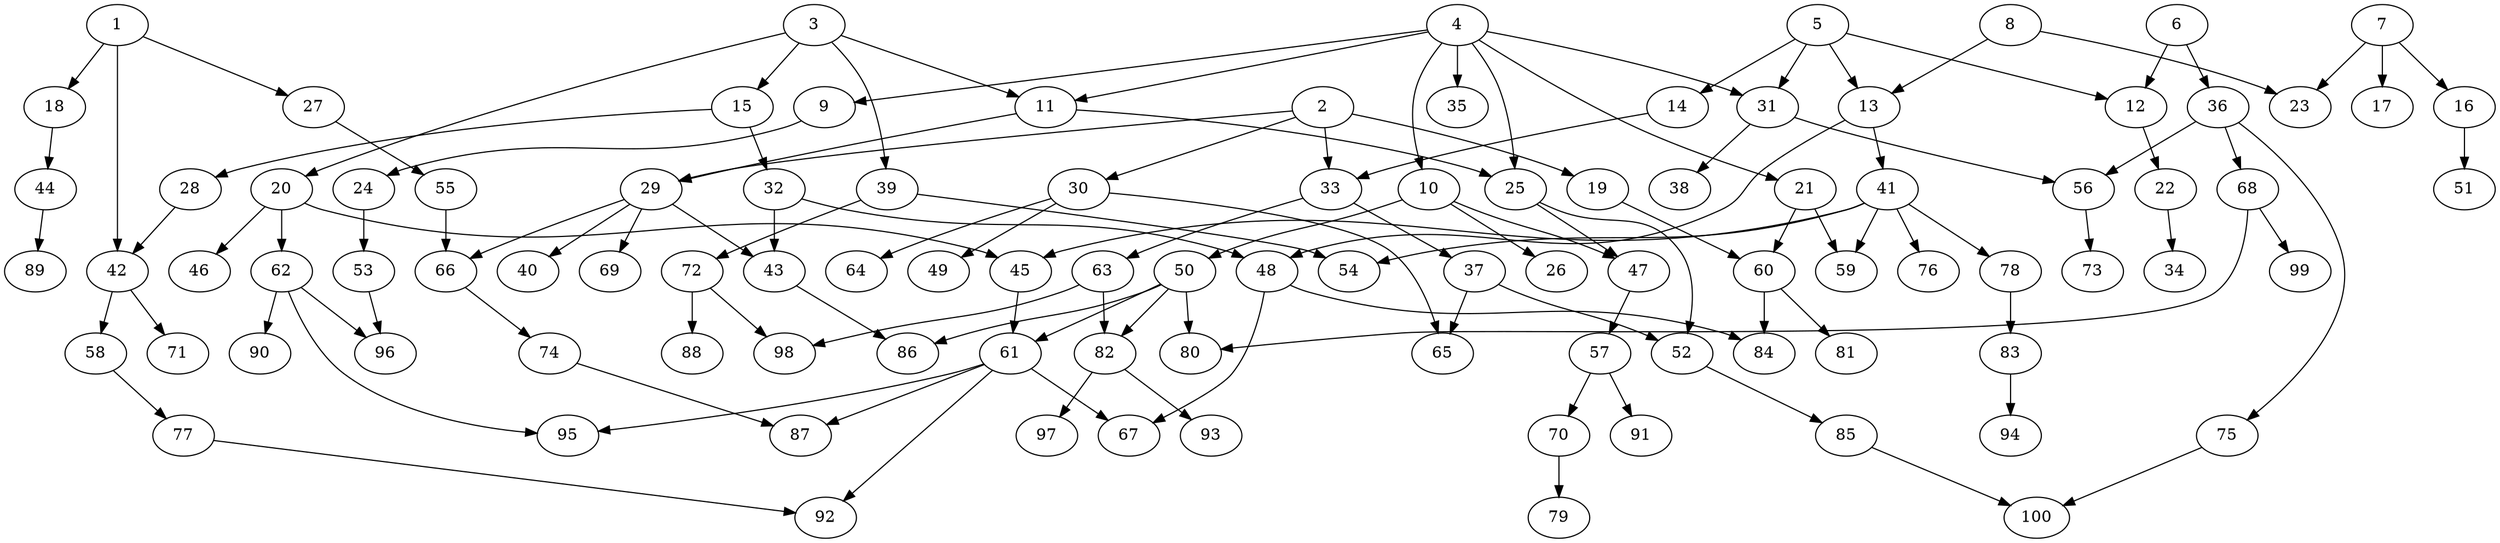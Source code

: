 // DAG automatically generated by daggen at Fri Aug  4 16:35:14 2017
// ./daggen --dot -n 100 --fat 0.5 --regular 0.8 --density 0.2 --jump 4 
digraph G {
  1 [size="4014", alpha="0.18"]
  1 -> 18 [size ="134"]
  1 -> 27 [size ="134"]
  1 -> 42 [size ="134"]
  2 [size="1382", alpha="0.04"]
  2 -> 19 [size ="34"]
  2 -> 29 [size ="34"]
  2 -> 30 [size ="34"]
  2 -> 33 [size ="34"]
  3 [size="8590", alpha="0.07"]
  3 -> 11 [size ="34"]
  3 -> 15 [size ="34"]
  3 -> 20 [size ="34"]
  3 -> 39 [size ="34"]
  4 [size="1788", alpha="0.06"]
  4 -> 9 [size ="134"]
  4 -> 10 [size ="134"]
  4 -> 11 [size ="134"]
  4 -> 21 [size ="134"]
  4 -> 25 [size ="134"]
  4 -> 31 [size ="134"]
  4 -> 35 [size ="134"]
  5 [size="2433", alpha="0.05"]
  5 -> 12 [size ="134"]
  5 -> 13 [size ="134"]
  5 -> 14 [size ="134"]
  5 -> 31 [size ="134"]
  6 [size="31258", alpha="0.16"]
  6 -> 12 [size ="34"]
  6 -> 36 [size ="34"]
  7 [size="24942", alpha="0.19"]
  7 -> 16 [size ="839"]
  7 -> 17 [size ="839"]
  7 -> 23 [size ="839"]
  8 [size="134218", alpha="0.08"]
  8 -> 13 [size ="210"]
  8 -> 23 [size ="210"]
  9 [size="96957", alpha="0.04"]
  9 -> 24 [size ="134"]
  10 [size="1073742", alpha="0.05"]
  10 -> 26 [size ="839"]
  10 -> 47 [size ="839"]
  10 -> 50 [size ="839"]
  11 [size="456555", alpha="0.15"]
  11 -> 25 [size ="411"]
  11 -> 29 [size ="411"]
  12 [size="35863", alpha="0.07"]
  12 -> 22 [size ="679"]
  13 [size="510040", alpha="0.12"]
  13 -> 41 [size ="411"]
  13 -> 48 [size ="411"]
  14 [size="52309", alpha="0.18"]
  14 -> 33 [size ="839"]
  15 [size="134218", alpha="0.03"]
  15 -> 28 [size ="210"]
  15 -> 32 [size ="210"]
  16 [size="80936", alpha="0.13"]
  16 -> 51 [size ="134"]
  17 [size="368293", alpha="0.07"]
  18 [size="329340", alpha="0.13"]
  18 -> 44 [size ="411"]
  19 [size="276818", alpha="0.09"]
  19 -> 60 [size ="537"]
  20 [size="8937", alpha="0.06"]
  20 -> 45 [size ="411"]
  20 -> 46 [size ="411"]
  20 -> 62 [size ="411"]
  21 [size="2858", alpha="0.19"]
  21 -> 59 [size ="134"]
  21 -> 60 [size ="134"]
  22 [size="13745", alpha="0.14"]
  22 -> 34 [size ="679"]
  23 [size="23667", alpha="0.02"]
  24 [size="134218", alpha="0.04"]
  24 -> 53 [size ="210"]
  25 [size="2809", alpha="0.08"]
  25 -> 47 [size ="75"]
  25 -> 52 [size ="75"]
  26 [size="368293", alpha="0.18"]
  27 [size="64752", alpha="0.10"]
  27 -> 55 [size ="134"]
  28 [size="171434", alpha="0.14"]
  28 -> 42 [size ="302"]
  29 [size="134218", alpha="0.04"]
  29 -> 40 [size ="210"]
  29 -> 43 [size ="210"]
  29 -> 66 [size ="210"]
  29 -> 69 [size ="210"]
  30 [size="134218", alpha="0.19"]
  30 -> 49 [size ="210"]
  30 -> 64 [size ="210"]
  30 -> 65 [size ="210"]
  31 [size="33103", alpha="0.14"]
  31 -> 38 [size ="537"]
  31 -> 56 [size ="537"]
  32 [size="30796", alpha="0.16"]
  32 -> 43 [size ="679"]
  32 -> 48 [size ="679"]
  33 [size="22476", alpha="0.15"]
  33 -> 37 [size ="537"]
  33 -> 63 [size ="537"]
  34 [size="39273", alpha="0.17"]
  35 [size="120828", alpha="0.11"]
  36 [size="4305", alpha="0.06"]
  36 -> 56 [size ="75"]
  36 -> 68 [size ="75"]
  36 -> 75 [size ="75"]
  37 [size="336", alpha="0.02"]
  37 -> 52 [size ="34"]
  37 -> 65 [size ="34"]
  38 [size="3106", alpha="0.08"]
  39 [size="782758", alpha="0.19"]
  39 -> 54 [size ="679"]
  39 -> 72 [size ="679"]
  40 [size="68719", alpha="0.19"]
  41 [size="368293", alpha="0.14"]
  41 -> 45 [size ="411"]
  41 -> 54 [size ="411"]
  41 -> 59 [size ="411"]
  41 -> 76 [size ="411"]
  41 -> 78 [size ="411"]
  42 [size="2194", alpha="0.04"]
  42 -> 58 [size ="75"]
  42 -> 71 [size ="75"]
  43 [size="37159", alpha="0.10"]
  43 -> 86 [size ="679"]
  44 [size="688130", alpha="0.18"]
  44 -> 89 [size ="537"]
  45 [size="782758", alpha="0.04"]
  45 -> 61 [size ="679"]
  46 [size="231928", alpha="0.09"]
  47 [size="782758", alpha="0.20"]
  47 -> 57 [size ="679"]
  48 [size="130329", alpha="0.12"]
  48 -> 67 [size ="411"]
  48 -> 84 [size ="411"]
  49 [size="44861", alpha="0.18"]
  50 [size="1054686", alpha="0.14"]
  50 -> 61 [size ="679"]
  50 -> 80 [size ="679"]
  50 -> 82 [size ="679"]
  50 -> 86 [size ="679"]
  51 [size="8590", alpha="0.14"]
  52 [size="83600", alpha="0.17"]
  52 -> 85 [size ="134"]
  53 [size="19036", alpha="0.12"]
  53 -> 96 [size ="411"]
  54 [size="1911", alpha="0.19"]
  55 [size="990376", alpha="0.12"]
  55 -> 66 [size ="679"]
  56 [size="82949", alpha="0.08"]
  56 -> 73 [size ="210"]
  57 [size="1073742", alpha="0.11"]
  57 -> 70 [size ="839"]
  57 -> 91 [size ="839"]
  58 [size="134218", alpha="0.14"]
  58 -> 77 [size ="210"]
  59 [size="273381", alpha="0.06"]
  60 [size="7813", alpha="0.14"]
  60 -> 81 [size ="411"]
  60 -> 84 [size ="411"]
  61 [size="14738", alpha="0.04"]
  61 -> 67 [size ="302"]
  61 -> 87 [size ="302"]
  61 -> 92 [size ="302"]
  61 -> 95 [size ="302"]
  62 [size="134218", alpha="0.05"]
  62 -> 90 [size ="210"]
  62 -> 95 [size ="210"]
  62 -> 96 [size ="210"]
  63 [size="206676", alpha="0.01"]
  63 -> 82 [size ="411"]
  63 -> 98 [size ="411"]
  64 [size="28991", alpha="0.02"]
  65 [size="368293", alpha="0.15"]
  66 [size="3083", alpha="0.04"]
  66 -> 74 [size ="75"]
  67 [size="11540", alpha="0.08"]
  68 [size="907", alpha="0.12"]
  68 -> 80 [size ="34"]
  68 -> 99 [size ="34"]
  69 [size="14403", alpha="0.09"]
  70 [size="590", alpha="0.05"]
  70 -> 79 [size ="34"]
  71 [size="4240", alpha="0.08"]
  72 [size="251915", alpha="0.01"]
  72 -> 88 [size ="302"]
  72 -> 98 [size ="302"]
  73 [size="1763", alpha="0.06"]
  74 [size="7426", alpha="0.20"]
  74 -> 87 [size ="411"]
  75 [size="782758", alpha="0.12"]
  75 -> 100 [size ="679"]
  76 [size="1317950", alpha="0.16"]
  77 [size="782758", alpha="0.15"]
  77 -> 92 [size ="679"]
  78 [size="28991", alpha="0.08"]
  78 -> 83 [size ="75"]
  79 [size="436241", alpha="0.14"]
  80 [size="14377", alpha="0.02"]
  81 [size="1450", alpha="0.13"]
  82 [size="7311", alpha="0.10"]
  82 -> 93 [size ="537"]
  82 -> 97 [size ="537"]
  83 [size="368293", alpha="0.10"]
  83 -> 94 [size ="411"]
  84 [size="7740", alpha="0.06"]
  85 [size="782758", alpha="0.11"]
  85 -> 100 [size ="679"]
  86 [size="12192", alpha="0.11"]
  87 [size="134218", alpha="0.01"]
  88 [size="68719", alpha="0.13"]
  89 [size="627052", alpha="0.02"]
  90 [size="11316", alpha="0.13"]
  91 [size="1153770", alpha="0.15"]
  92 [size="134218", alpha="0.19"]
  93 [size="134218", alpha="0.18"]
  94 [size="1073742", alpha="0.12"]
  95 [size="334530", alpha="0.10"]
  96 [size="2621", alpha="0.00"]
  97 [size="10330", alpha="0.15"]
  98 [size="331463", alpha="0.08"]
  99 [size="134218", alpha="0.16"]
  100 [size="2046", alpha="0.18"]
}
